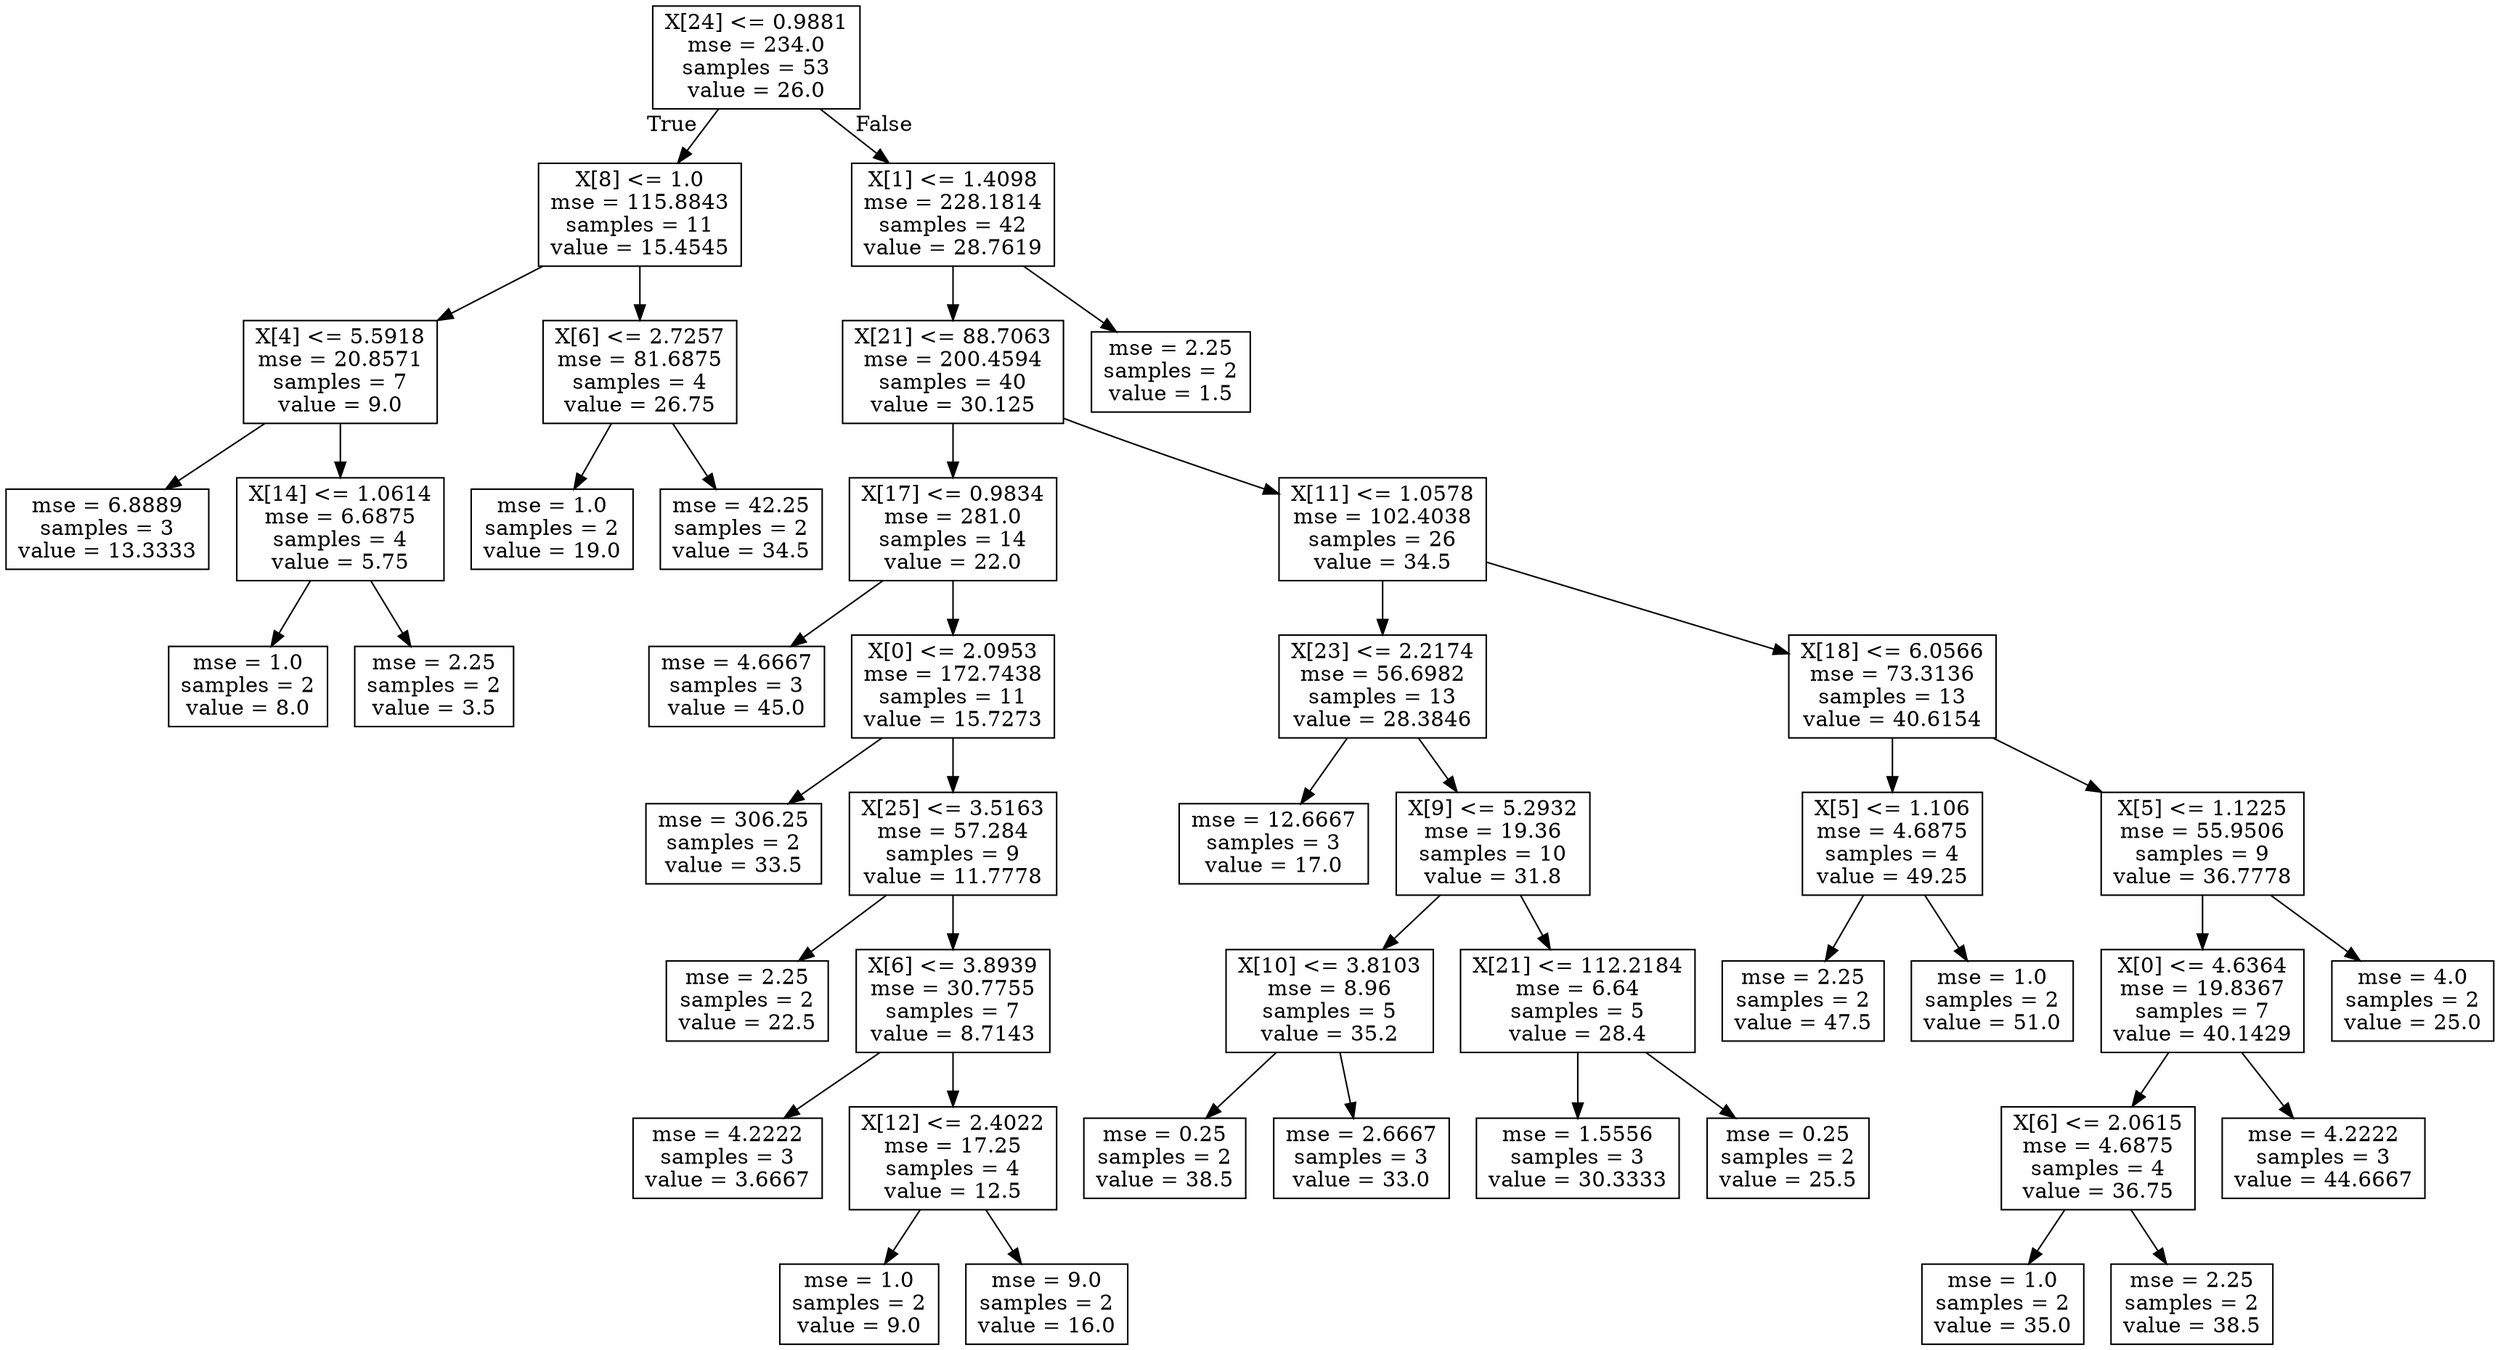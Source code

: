 digraph Tree {
node [shape=box] ;
0 [label="X[24] <= 0.9881\nmse = 234.0\nsamples = 53\nvalue = 26.0"] ;
1 [label="X[8] <= 1.0\nmse = 115.8843\nsamples = 11\nvalue = 15.4545"] ;
0 -> 1 [labeldistance=2.5, labelangle=45, headlabel="True"] ;
2 [label="X[4] <= 5.5918\nmse = 20.8571\nsamples = 7\nvalue = 9.0"] ;
1 -> 2 ;
3 [label="mse = 6.8889\nsamples = 3\nvalue = 13.3333"] ;
2 -> 3 ;
4 [label="X[14] <= 1.0614\nmse = 6.6875\nsamples = 4\nvalue = 5.75"] ;
2 -> 4 ;
5 [label="mse = 1.0\nsamples = 2\nvalue = 8.0"] ;
4 -> 5 ;
6 [label="mse = 2.25\nsamples = 2\nvalue = 3.5"] ;
4 -> 6 ;
7 [label="X[6] <= 2.7257\nmse = 81.6875\nsamples = 4\nvalue = 26.75"] ;
1 -> 7 ;
8 [label="mse = 1.0\nsamples = 2\nvalue = 19.0"] ;
7 -> 8 ;
9 [label="mse = 42.25\nsamples = 2\nvalue = 34.5"] ;
7 -> 9 ;
10 [label="X[1] <= 1.4098\nmse = 228.1814\nsamples = 42\nvalue = 28.7619"] ;
0 -> 10 [labeldistance=2.5, labelangle=-45, headlabel="False"] ;
11 [label="X[21] <= 88.7063\nmse = 200.4594\nsamples = 40\nvalue = 30.125"] ;
10 -> 11 ;
12 [label="X[17] <= 0.9834\nmse = 281.0\nsamples = 14\nvalue = 22.0"] ;
11 -> 12 ;
13 [label="mse = 4.6667\nsamples = 3\nvalue = 45.0"] ;
12 -> 13 ;
14 [label="X[0] <= 2.0953\nmse = 172.7438\nsamples = 11\nvalue = 15.7273"] ;
12 -> 14 ;
15 [label="mse = 306.25\nsamples = 2\nvalue = 33.5"] ;
14 -> 15 ;
16 [label="X[25] <= 3.5163\nmse = 57.284\nsamples = 9\nvalue = 11.7778"] ;
14 -> 16 ;
17 [label="mse = 2.25\nsamples = 2\nvalue = 22.5"] ;
16 -> 17 ;
18 [label="X[6] <= 3.8939\nmse = 30.7755\nsamples = 7\nvalue = 8.7143"] ;
16 -> 18 ;
19 [label="mse = 4.2222\nsamples = 3\nvalue = 3.6667"] ;
18 -> 19 ;
20 [label="X[12] <= 2.4022\nmse = 17.25\nsamples = 4\nvalue = 12.5"] ;
18 -> 20 ;
21 [label="mse = 1.0\nsamples = 2\nvalue = 9.0"] ;
20 -> 21 ;
22 [label="mse = 9.0\nsamples = 2\nvalue = 16.0"] ;
20 -> 22 ;
23 [label="X[11] <= 1.0578\nmse = 102.4038\nsamples = 26\nvalue = 34.5"] ;
11 -> 23 ;
24 [label="X[23] <= 2.2174\nmse = 56.6982\nsamples = 13\nvalue = 28.3846"] ;
23 -> 24 ;
25 [label="mse = 12.6667\nsamples = 3\nvalue = 17.0"] ;
24 -> 25 ;
26 [label="X[9] <= 5.2932\nmse = 19.36\nsamples = 10\nvalue = 31.8"] ;
24 -> 26 ;
27 [label="X[10] <= 3.8103\nmse = 8.96\nsamples = 5\nvalue = 35.2"] ;
26 -> 27 ;
28 [label="mse = 0.25\nsamples = 2\nvalue = 38.5"] ;
27 -> 28 ;
29 [label="mse = 2.6667\nsamples = 3\nvalue = 33.0"] ;
27 -> 29 ;
30 [label="X[21] <= 112.2184\nmse = 6.64\nsamples = 5\nvalue = 28.4"] ;
26 -> 30 ;
31 [label="mse = 1.5556\nsamples = 3\nvalue = 30.3333"] ;
30 -> 31 ;
32 [label="mse = 0.25\nsamples = 2\nvalue = 25.5"] ;
30 -> 32 ;
33 [label="X[18] <= 6.0566\nmse = 73.3136\nsamples = 13\nvalue = 40.6154"] ;
23 -> 33 ;
34 [label="X[5] <= 1.106\nmse = 4.6875\nsamples = 4\nvalue = 49.25"] ;
33 -> 34 ;
35 [label="mse = 2.25\nsamples = 2\nvalue = 47.5"] ;
34 -> 35 ;
36 [label="mse = 1.0\nsamples = 2\nvalue = 51.0"] ;
34 -> 36 ;
37 [label="X[5] <= 1.1225\nmse = 55.9506\nsamples = 9\nvalue = 36.7778"] ;
33 -> 37 ;
38 [label="X[0] <= 4.6364\nmse = 19.8367\nsamples = 7\nvalue = 40.1429"] ;
37 -> 38 ;
39 [label="X[6] <= 2.0615\nmse = 4.6875\nsamples = 4\nvalue = 36.75"] ;
38 -> 39 ;
40 [label="mse = 1.0\nsamples = 2\nvalue = 35.0"] ;
39 -> 40 ;
41 [label="mse = 2.25\nsamples = 2\nvalue = 38.5"] ;
39 -> 41 ;
42 [label="mse = 4.2222\nsamples = 3\nvalue = 44.6667"] ;
38 -> 42 ;
43 [label="mse = 4.0\nsamples = 2\nvalue = 25.0"] ;
37 -> 43 ;
44 [label="mse = 2.25\nsamples = 2\nvalue = 1.5"] ;
10 -> 44 ;
}